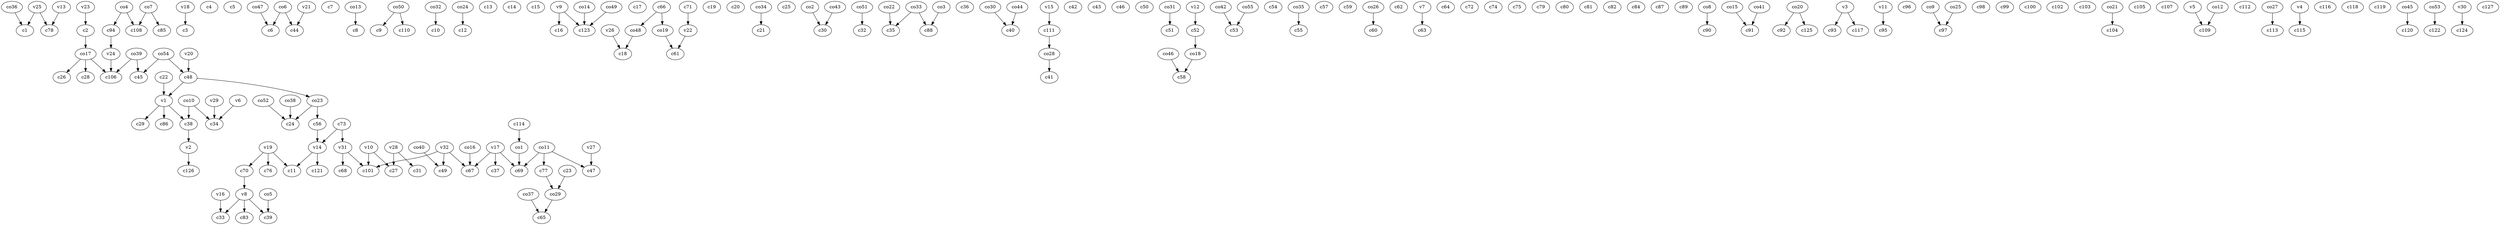 strict digraph  {
c1;
c2;
c3;
c4;
c5;
c6;
c7;
c8;
c9;
c10;
c11;
c12;
c13;
c14;
c15;
c16;
c17;
c18;
c19;
c20;
c21;
c22;
c23;
c24;
c25;
c26;
c27;
c28;
c29;
c30;
c31;
c32;
c33;
c34;
c35;
c36;
c37;
c38;
c39;
c40;
c41;
c42;
c43;
c44;
c45;
c46;
c47;
c48;
c49;
c50;
c51;
c52;
c53;
c54;
c55;
c56;
c57;
c58;
c59;
c60;
c61;
c62;
c63;
c64;
c65;
c66;
c67;
c68;
c69;
c70;
c71;
c72;
c73;
c74;
c75;
c76;
c77;
c78;
c79;
c80;
c81;
c82;
c83;
c84;
c85;
c86;
c87;
c88;
c89;
c90;
c91;
c92;
c93;
c94;
c95;
c96;
c97;
c98;
c99;
c100;
c101;
c102;
c103;
c104;
c105;
c106;
c107;
c108;
c109;
c110;
c111;
c112;
c113;
c114;
c115;
c116;
c117;
c118;
c119;
c120;
c121;
c122;
c123;
c124;
c125;
c126;
c127;
v1;
v2;
v3;
v4;
v5;
v6;
v7;
v8;
v9;
v10;
v11;
v12;
v13;
v14;
v15;
v16;
v17;
v18;
v19;
v20;
v21;
v22;
v23;
v24;
v25;
v26;
v27;
v28;
v29;
v30;
v31;
v32;
co1;
co2;
co3;
co4;
co5;
co6;
co7;
co8;
co9;
co10;
co11;
co12;
co13;
co14;
co15;
co16;
co17;
co18;
co19;
co20;
co21;
co22;
co23;
co24;
co25;
co26;
co27;
co28;
co29;
co30;
co31;
co32;
co33;
co34;
co35;
co36;
co37;
co38;
co39;
co40;
co41;
co42;
co43;
co44;
co45;
co46;
co47;
co48;
co49;
co50;
co51;
co52;
co53;
co54;
co55;
c2 -> co17  [weight=1];
c22 -> v1  [weight=1];
c23 -> co29  [weight=1];
c38 -> v2  [weight=1];
c48 -> v1  [weight=1];
c48 -> co23  [weight=1];
c52 -> co18  [weight=1];
c56 -> v14  [weight=1];
c66 -> co19  [weight=1];
c66 -> co48  [weight=1];
c70 -> v8  [weight=1];
c71 -> v22  [weight=1];
c73 -> v31  [weight=1];
c73 -> v14  [weight=1];
c77 -> co29  [weight=1];
c94 -> v24  [weight=1];
c111 -> co28  [weight=1];
c114 -> co1  [weight=1];
v1 -> c86  [weight=1];
v1 -> c29  [weight=1];
v1 -> c38  [weight=1];
v2 -> c126  [weight=1];
v3 -> c117  [weight=1];
v3 -> c93  [weight=1];
v4 -> c115  [weight=1];
v5 -> c109  [weight=1];
v6 -> c34  [weight=1];
v7 -> c63  [weight=1];
v8 -> c83  [weight=1];
v8 -> c33  [weight=1];
v8 -> c39  [weight=1];
v9 -> c16  [weight=1];
v9 -> c123  [weight=1];
v10 -> c101  [weight=1];
v10 -> c27  [weight=1];
v11 -> c95  [weight=1];
v12 -> c52  [weight=1];
v13 -> c78  [weight=1];
v14 -> c121  [weight=1];
v14 -> c11  [weight=1];
v15 -> c111  [weight=1];
v16 -> c33  [weight=1];
v17 -> c69  [weight=1];
v17 -> c37  [weight=1];
v17 -> c67  [weight=1];
v18 -> c3  [weight=1];
v19 -> c76  [weight=1];
v19 -> c70  [weight=1];
v19 -> c11  [weight=1];
v20 -> c48  [weight=1];
v21 -> c44  [weight=1];
v22 -> c61  [weight=1];
v23 -> c2  [weight=1];
v24 -> c106  [weight=1];
v25 -> c78  [weight=1];
v25 -> c1  [weight=1];
v26 -> c18  [weight=1];
v27 -> c47  [weight=1];
v28 -> c27  [weight=1];
v28 -> c31  [weight=1];
v29 -> c34  [weight=1];
v30 -> c124  [weight=1];
v31 -> c101  [weight=1];
v31 -> c68  [weight=1];
v32 -> c67  [weight=1];
v32 -> c49  [weight=1];
v32 -> c101  [weight=1];
co1 -> c69  [weight=1];
co2 -> c30  [weight=1];
co3 -> c88  [weight=1];
co4 -> c108  [weight=1];
co4 -> c94  [weight=1];
co5 -> c39  [weight=1];
co6 -> c6  [weight=1];
co6 -> c44  [weight=1];
co7 -> c108  [weight=1];
co7 -> c85  [weight=1];
co8 -> c90  [weight=1];
co9 -> c97  [weight=1];
co10 -> c38  [weight=1];
co10 -> c34  [weight=1];
co11 -> c47  [weight=1];
co11 -> c77  [weight=1];
co11 -> c69  [weight=1];
co12 -> c109  [weight=1];
co13 -> c8  [weight=1];
co14 -> c123  [weight=1];
co15 -> c91  [weight=1];
co16 -> c67  [weight=1];
co17 -> c106  [weight=1];
co17 -> c26  [weight=1];
co17 -> c28  [weight=1];
co18 -> c58  [weight=1];
co19 -> c61  [weight=1];
co20 -> c92  [weight=1];
co20 -> c125  [weight=1];
co21 -> c104  [weight=1];
co22 -> c35  [weight=1];
co23 -> c56  [weight=1];
co23 -> c24  [weight=1];
co24 -> c12  [weight=1];
co25 -> c97  [weight=1];
co26 -> c60  [weight=1];
co27 -> c113  [weight=1];
co28 -> c41  [weight=1];
co29 -> c65  [weight=1];
co30 -> c40  [weight=1];
co31 -> c51  [weight=1];
co32 -> c10  [weight=1];
co33 -> c88  [weight=1];
co33 -> c35  [weight=1];
co34 -> c21  [weight=1];
co35 -> c55  [weight=1];
co36 -> c1  [weight=1];
co37 -> c65  [weight=1];
co38 -> c24  [weight=1];
co39 -> c106  [weight=1];
co39 -> c45  [weight=1];
co40 -> c49  [weight=1];
co41 -> c91  [weight=1];
co42 -> c53  [weight=1];
co43 -> c30  [weight=1];
co44 -> c40  [weight=1];
co45 -> c120  [weight=1];
co46 -> c58  [weight=1];
co47 -> c6  [weight=1];
co48 -> c18  [weight=1];
co49 -> c123  [weight=1];
co50 -> c9  [weight=1];
co50 -> c110  [weight=1];
co51 -> c32  [weight=1];
co52 -> c24  [weight=1];
co53 -> c122  [weight=1];
co54 -> c45  [weight=1];
co54 -> c48  [weight=1];
co55 -> c53  [weight=1];
}
